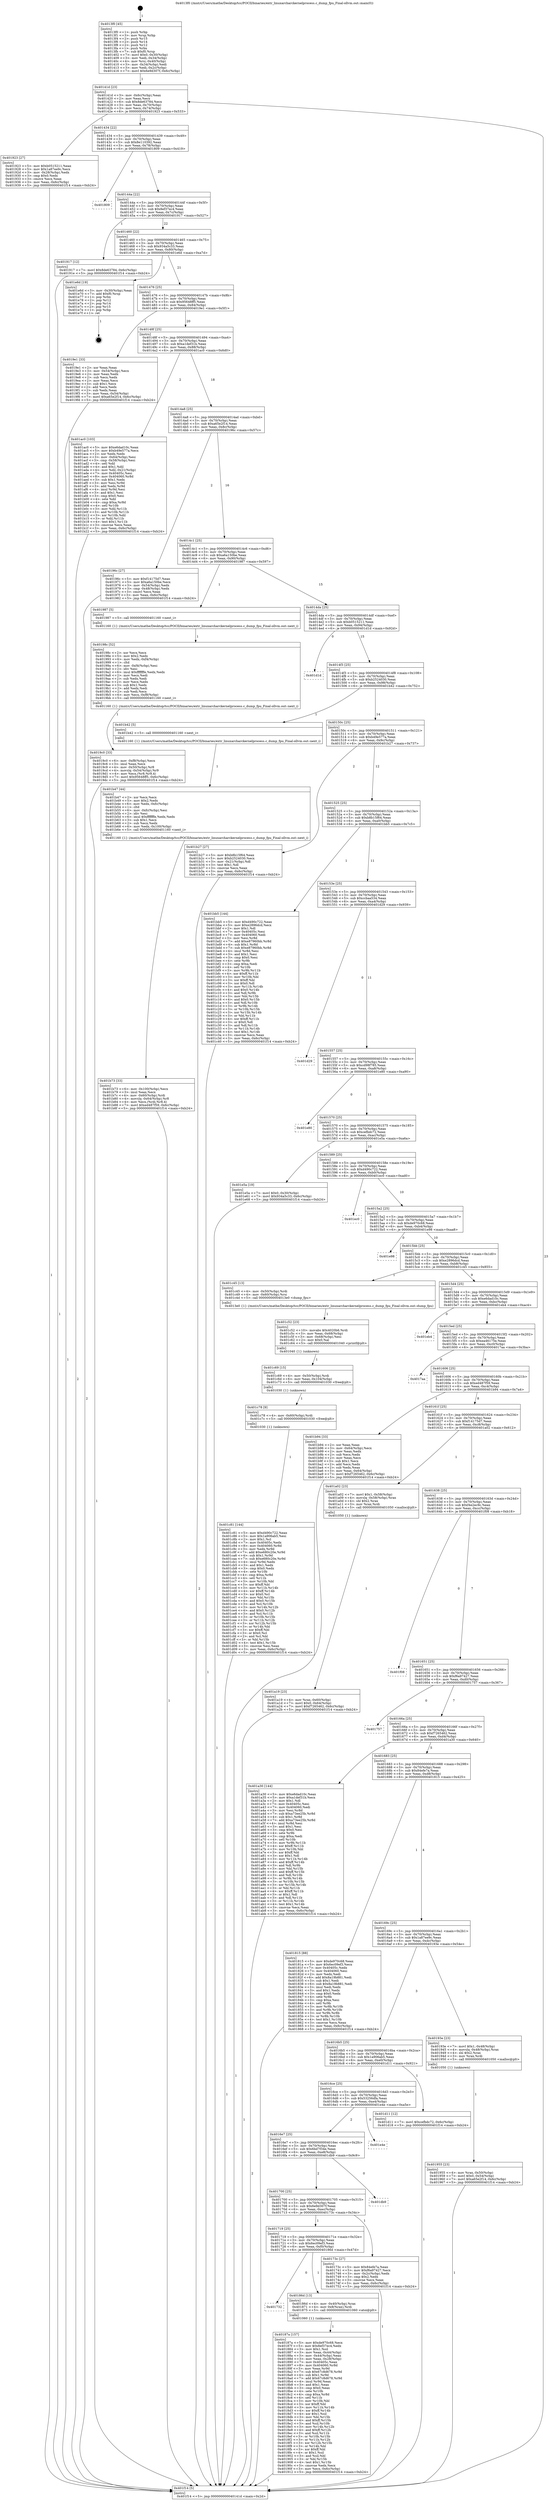 digraph "0x4013f0" {
  label = "0x4013f0 (/mnt/c/Users/mathe/Desktop/tcc/POCII/binaries/extr_linuxarcharckernelprocess.c_dump_fpu_Final-ollvm.out::main(0))"
  labelloc = "t"
  node[shape=record]

  Entry [label="",width=0.3,height=0.3,shape=circle,fillcolor=black,style=filled]
  "0x40141d" [label="{
     0x40141d [23]\l
     | [instrs]\l
     &nbsp;&nbsp;0x40141d \<+3\>: mov -0x6c(%rbp),%eax\l
     &nbsp;&nbsp;0x401420 \<+2\>: mov %eax,%ecx\l
     &nbsp;&nbsp;0x401422 \<+6\>: sub $0x8de63784,%ecx\l
     &nbsp;&nbsp;0x401428 \<+3\>: mov %eax,-0x70(%rbp)\l
     &nbsp;&nbsp;0x40142b \<+3\>: mov %ecx,-0x74(%rbp)\l
     &nbsp;&nbsp;0x40142e \<+6\>: je 0000000000401923 \<main+0x533\>\l
  }"]
  "0x401923" [label="{
     0x401923 [27]\l
     | [instrs]\l
     &nbsp;&nbsp;0x401923 \<+5\>: mov $0xb0515211,%eax\l
     &nbsp;&nbsp;0x401928 \<+5\>: mov $0x1a87ee9c,%ecx\l
     &nbsp;&nbsp;0x40192d \<+3\>: mov -0x28(%rbp),%edx\l
     &nbsp;&nbsp;0x401930 \<+3\>: cmp $0x0,%edx\l
     &nbsp;&nbsp;0x401933 \<+3\>: cmove %ecx,%eax\l
     &nbsp;&nbsp;0x401936 \<+3\>: mov %eax,-0x6c(%rbp)\l
     &nbsp;&nbsp;0x401939 \<+5\>: jmp 0000000000401f14 \<main+0xb24\>\l
  }"]
  "0x401434" [label="{
     0x401434 [22]\l
     | [instrs]\l
     &nbsp;&nbsp;0x401434 \<+5\>: jmp 0000000000401439 \<main+0x49\>\l
     &nbsp;&nbsp;0x401439 \<+3\>: mov -0x70(%rbp),%eax\l
     &nbsp;&nbsp;0x40143c \<+5\>: sub $0x8e110392,%eax\l
     &nbsp;&nbsp;0x401441 \<+3\>: mov %eax,-0x78(%rbp)\l
     &nbsp;&nbsp;0x401444 \<+6\>: je 0000000000401809 \<main+0x419\>\l
  }"]
  Exit [label="",width=0.3,height=0.3,shape=circle,fillcolor=black,style=filled,peripheries=2]
  "0x401809" [label="{
     0x401809\l
  }", style=dashed]
  "0x40144a" [label="{
     0x40144a [22]\l
     | [instrs]\l
     &nbsp;&nbsp;0x40144a \<+5\>: jmp 000000000040144f \<main+0x5f\>\l
     &nbsp;&nbsp;0x40144f \<+3\>: mov -0x70(%rbp),%eax\l
     &nbsp;&nbsp;0x401452 \<+5\>: sub $0x8ef37ec4,%eax\l
     &nbsp;&nbsp;0x401457 \<+3\>: mov %eax,-0x7c(%rbp)\l
     &nbsp;&nbsp;0x40145a \<+6\>: je 0000000000401917 \<main+0x527\>\l
  }"]
  "0x401c81" [label="{
     0x401c81 [144]\l
     | [instrs]\l
     &nbsp;&nbsp;0x401c81 \<+5\>: mov $0xd490c722,%eax\l
     &nbsp;&nbsp;0x401c86 \<+5\>: mov $0x1a906ab5,%esi\l
     &nbsp;&nbsp;0x401c8b \<+2\>: mov $0x1,%cl\l
     &nbsp;&nbsp;0x401c8d \<+7\>: mov 0x40405c,%edx\l
     &nbsp;&nbsp;0x401c94 \<+8\>: mov 0x404060,%r8d\l
     &nbsp;&nbsp;0x401c9c \<+3\>: mov %edx,%r9d\l
     &nbsp;&nbsp;0x401c9f \<+7\>: add $0xe680c20e,%r9d\l
     &nbsp;&nbsp;0x401ca6 \<+4\>: sub $0x1,%r9d\l
     &nbsp;&nbsp;0x401caa \<+7\>: sub $0xe680c20e,%r9d\l
     &nbsp;&nbsp;0x401cb1 \<+4\>: imul %r9d,%edx\l
     &nbsp;&nbsp;0x401cb5 \<+3\>: and $0x1,%edx\l
     &nbsp;&nbsp;0x401cb8 \<+3\>: cmp $0x0,%edx\l
     &nbsp;&nbsp;0x401cbb \<+4\>: sete %r10b\l
     &nbsp;&nbsp;0x401cbf \<+4\>: cmp $0xa,%r8d\l
     &nbsp;&nbsp;0x401cc3 \<+4\>: setl %r11b\l
     &nbsp;&nbsp;0x401cc7 \<+3\>: mov %r10b,%bl\l
     &nbsp;&nbsp;0x401cca \<+3\>: xor $0xff,%bl\l
     &nbsp;&nbsp;0x401ccd \<+3\>: mov %r11b,%r14b\l
     &nbsp;&nbsp;0x401cd0 \<+4\>: xor $0xff,%r14b\l
     &nbsp;&nbsp;0x401cd4 \<+3\>: xor $0x0,%cl\l
     &nbsp;&nbsp;0x401cd7 \<+3\>: mov %bl,%r15b\l
     &nbsp;&nbsp;0x401cda \<+4\>: and $0x0,%r15b\l
     &nbsp;&nbsp;0x401cde \<+3\>: and %cl,%r10b\l
     &nbsp;&nbsp;0x401ce1 \<+3\>: mov %r14b,%r12b\l
     &nbsp;&nbsp;0x401ce4 \<+4\>: and $0x0,%r12b\l
     &nbsp;&nbsp;0x401ce8 \<+3\>: and %cl,%r11b\l
     &nbsp;&nbsp;0x401ceb \<+3\>: or %r10b,%r15b\l
     &nbsp;&nbsp;0x401cee \<+3\>: or %r11b,%r12b\l
     &nbsp;&nbsp;0x401cf1 \<+3\>: xor %r12b,%r15b\l
     &nbsp;&nbsp;0x401cf4 \<+3\>: or %r14b,%bl\l
     &nbsp;&nbsp;0x401cf7 \<+3\>: xor $0xff,%bl\l
     &nbsp;&nbsp;0x401cfa \<+3\>: or $0x0,%cl\l
     &nbsp;&nbsp;0x401cfd \<+2\>: and %cl,%bl\l
     &nbsp;&nbsp;0x401cff \<+3\>: or %bl,%r15b\l
     &nbsp;&nbsp;0x401d02 \<+4\>: test $0x1,%r15b\l
     &nbsp;&nbsp;0x401d06 \<+3\>: cmovne %esi,%eax\l
     &nbsp;&nbsp;0x401d09 \<+3\>: mov %eax,-0x6c(%rbp)\l
     &nbsp;&nbsp;0x401d0c \<+5\>: jmp 0000000000401f14 \<main+0xb24\>\l
  }"]
  "0x401917" [label="{
     0x401917 [12]\l
     | [instrs]\l
     &nbsp;&nbsp;0x401917 \<+7\>: movl $0x8de63784,-0x6c(%rbp)\l
     &nbsp;&nbsp;0x40191e \<+5\>: jmp 0000000000401f14 \<main+0xb24\>\l
  }"]
  "0x401460" [label="{
     0x401460 [22]\l
     | [instrs]\l
     &nbsp;&nbsp;0x401460 \<+5\>: jmp 0000000000401465 \<main+0x75\>\l
     &nbsp;&nbsp;0x401465 \<+3\>: mov -0x70(%rbp),%eax\l
     &nbsp;&nbsp;0x401468 \<+5\>: sub $0x934a5c33,%eax\l
     &nbsp;&nbsp;0x40146d \<+3\>: mov %eax,-0x80(%rbp)\l
     &nbsp;&nbsp;0x401470 \<+6\>: je 0000000000401e6d \<main+0xa7d\>\l
  }"]
  "0x401c78" [label="{
     0x401c78 [9]\l
     | [instrs]\l
     &nbsp;&nbsp;0x401c78 \<+4\>: mov -0x60(%rbp),%rdi\l
     &nbsp;&nbsp;0x401c7c \<+5\>: call 0000000000401030 \<free@plt\>\l
     | [calls]\l
     &nbsp;&nbsp;0x401030 \{1\} (unknown)\l
  }"]
  "0x401e6d" [label="{
     0x401e6d [19]\l
     | [instrs]\l
     &nbsp;&nbsp;0x401e6d \<+3\>: mov -0x30(%rbp),%eax\l
     &nbsp;&nbsp;0x401e70 \<+7\>: add $0xf0,%rsp\l
     &nbsp;&nbsp;0x401e77 \<+1\>: pop %rbx\l
     &nbsp;&nbsp;0x401e78 \<+2\>: pop %r12\l
     &nbsp;&nbsp;0x401e7a \<+2\>: pop %r14\l
     &nbsp;&nbsp;0x401e7c \<+2\>: pop %r15\l
     &nbsp;&nbsp;0x401e7e \<+1\>: pop %rbp\l
     &nbsp;&nbsp;0x401e7f \<+1\>: ret\l
  }"]
  "0x401476" [label="{
     0x401476 [25]\l
     | [instrs]\l
     &nbsp;&nbsp;0x401476 \<+5\>: jmp 000000000040147b \<main+0x8b\>\l
     &nbsp;&nbsp;0x40147b \<+3\>: mov -0x70(%rbp),%eax\l
     &nbsp;&nbsp;0x40147e \<+5\>: sub $0x95648ff5,%eax\l
     &nbsp;&nbsp;0x401483 \<+6\>: mov %eax,-0x84(%rbp)\l
     &nbsp;&nbsp;0x401489 \<+6\>: je 00000000004019e1 \<main+0x5f1\>\l
  }"]
  "0x401c69" [label="{
     0x401c69 [15]\l
     | [instrs]\l
     &nbsp;&nbsp;0x401c69 \<+4\>: mov -0x50(%rbp),%rdi\l
     &nbsp;&nbsp;0x401c6d \<+6\>: mov %eax,-0x104(%rbp)\l
     &nbsp;&nbsp;0x401c73 \<+5\>: call 0000000000401030 \<free@plt\>\l
     | [calls]\l
     &nbsp;&nbsp;0x401030 \{1\} (unknown)\l
  }"]
  "0x4019e1" [label="{
     0x4019e1 [33]\l
     | [instrs]\l
     &nbsp;&nbsp;0x4019e1 \<+2\>: xor %eax,%eax\l
     &nbsp;&nbsp;0x4019e3 \<+3\>: mov -0x54(%rbp),%ecx\l
     &nbsp;&nbsp;0x4019e6 \<+2\>: mov %eax,%edx\l
     &nbsp;&nbsp;0x4019e8 \<+2\>: sub %ecx,%edx\l
     &nbsp;&nbsp;0x4019ea \<+2\>: mov %eax,%ecx\l
     &nbsp;&nbsp;0x4019ec \<+3\>: sub $0x1,%ecx\l
     &nbsp;&nbsp;0x4019ef \<+2\>: add %ecx,%edx\l
     &nbsp;&nbsp;0x4019f1 \<+2\>: sub %edx,%eax\l
     &nbsp;&nbsp;0x4019f3 \<+3\>: mov %eax,-0x54(%rbp)\l
     &nbsp;&nbsp;0x4019f6 \<+7\>: movl $0xa65e2f14,-0x6c(%rbp)\l
     &nbsp;&nbsp;0x4019fd \<+5\>: jmp 0000000000401f14 \<main+0xb24\>\l
  }"]
  "0x40148f" [label="{
     0x40148f [25]\l
     | [instrs]\l
     &nbsp;&nbsp;0x40148f \<+5\>: jmp 0000000000401494 \<main+0xa4\>\l
     &nbsp;&nbsp;0x401494 \<+3\>: mov -0x70(%rbp),%eax\l
     &nbsp;&nbsp;0x401497 \<+5\>: sub $0xa1def31b,%eax\l
     &nbsp;&nbsp;0x40149c \<+6\>: mov %eax,-0x88(%rbp)\l
     &nbsp;&nbsp;0x4014a2 \<+6\>: je 0000000000401ac0 \<main+0x6d0\>\l
  }"]
  "0x401c52" [label="{
     0x401c52 [23]\l
     | [instrs]\l
     &nbsp;&nbsp;0x401c52 \<+10\>: movabs $0x4020b6,%rdi\l
     &nbsp;&nbsp;0x401c5c \<+3\>: mov %eax,-0x68(%rbp)\l
     &nbsp;&nbsp;0x401c5f \<+3\>: mov -0x68(%rbp),%esi\l
     &nbsp;&nbsp;0x401c62 \<+2\>: mov $0x0,%al\l
     &nbsp;&nbsp;0x401c64 \<+5\>: call 0000000000401040 \<printf@plt\>\l
     | [calls]\l
     &nbsp;&nbsp;0x401040 \{1\} (unknown)\l
  }"]
  "0x401ac0" [label="{
     0x401ac0 [103]\l
     | [instrs]\l
     &nbsp;&nbsp;0x401ac0 \<+5\>: mov $0xe6dad10c,%eax\l
     &nbsp;&nbsp;0x401ac5 \<+5\>: mov $0xb49e577a,%ecx\l
     &nbsp;&nbsp;0x401aca \<+2\>: xor %edx,%edx\l
     &nbsp;&nbsp;0x401acc \<+3\>: mov -0x64(%rbp),%esi\l
     &nbsp;&nbsp;0x401acf \<+3\>: cmp -0x58(%rbp),%esi\l
     &nbsp;&nbsp;0x401ad2 \<+4\>: setl %dil\l
     &nbsp;&nbsp;0x401ad6 \<+4\>: and $0x1,%dil\l
     &nbsp;&nbsp;0x401ada \<+4\>: mov %dil,-0x21(%rbp)\l
     &nbsp;&nbsp;0x401ade \<+7\>: mov 0x40405c,%esi\l
     &nbsp;&nbsp;0x401ae5 \<+8\>: mov 0x404060,%r8d\l
     &nbsp;&nbsp;0x401aed \<+3\>: sub $0x1,%edx\l
     &nbsp;&nbsp;0x401af0 \<+3\>: mov %esi,%r9d\l
     &nbsp;&nbsp;0x401af3 \<+3\>: add %edx,%r9d\l
     &nbsp;&nbsp;0x401af6 \<+4\>: imul %r9d,%esi\l
     &nbsp;&nbsp;0x401afa \<+3\>: and $0x1,%esi\l
     &nbsp;&nbsp;0x401afd \<+3\>: cmp $0x0,%esi\l
     &nbsp;&nbsp;0x401b00 \<+4\>: sete %dil\l
     &nbsp;&nbsp;0x401b04 \<+4\>: cmp $0xa,%r8d\l
     &nbsp;&nbsp;0x401b08 \<+4\>: setl %r10b\l
     &nbsp;&nbsp;0x401b0c \<+3\>: mov %dil,%r11b\l
     &nbsp;&nbsp;0x401b0f \<+3\>: and %r10b,%r11b\l
     &nbsp;&nbsp;0x401b12 \<+3\>: xor %r10b,%dil\l
     &nbsp;&nbsp;0x401b15 \<+3\>: or %dil,%r11b\l
     &nbsp;&nbsp;0x401b18 \<+4\>: test $0x1,%r11b\l
     &nbsp;&nbsp;0x401b1c \<+3\>: cmovne %ecx,%eax\l
     &nbsp;&nbsp;0x401b1f \<+3\>: mov %eax,-0x6c(%rbp)\l
     &nbsp;&nbsp;0x401b22 \<+5\>: jmp 0000000000401f14 \<main+0xb24\>\l
  }"]
  "0x4014a8" [label="{
     0x4014a8 [25]\l
     | [instrs]\l
     &nbsp;&nbsp;0x4014a8 \<+5\>: jmp 00000000004014ad \<main+0xbd\>\l
     &nbsp;&nbsp;0x4014ad \<+3\>: mov -0x70(%rbp),%eax\l
     &nbsp;&nbsp;0x4014b0 \<+5\>: sub $0xa65e2f14,%eax\l
     &nbsp;&nbsp;0x4014b5 \<+6\>: mov %eax,-0x8c(%rbp)\l
     &nbsp;&nbsp;0x4014bb \<+6\>: je 000000000040196c \<main+0x57c\>\l
  }"]
  "0x401b73" [label="{
     0x401b73 [33]\l
     | [instrs]\l
     &nbsp;&nbsp;0x401b73 \<+6\>: mov -0x100(%rbp),%ecx\l
     &nbsp;&nbsp;0x401b79 \<+3\>: imul %eax,%ecx\l
     &nbsp;&nbsp;0x401b7c \<+4\>: mov -0x60(%rbp),%rdi\l
     &nbsp;&nbsp;0x401b80 \<+4\>: movslq -0x64(%rbp),%r8\l
     &nbsp;&nbsp;0x401b84 \<+4\>: mov %ecx,(%rdi,%r8,4)\l
     &nbsp;&nbsp;0x401b88 \<+7\>: movl $0xed487f59,-0x6c(%rbp)\l
     &nbsp;&nbsp;0x401b8f \<+5\>: jmp 0000000000401f14 \<main+0xb24\>\l
  }"]
  "0x40196c" [label="{
     0x40196c [27]\l
     | [instrs]\l
     &nbsp;&nbsp;0x40196c \<+5\>: mov $0xf14175d7,%eax\l
     &nbsp;&nbsp;0x401971 \<+5\>: mov $0xa6a150be,%ecx\l
     &nbsp;&nbsp;0x401976 \<+3\>: mov -0x54(%rbp),%edx\l
     &nbsp;&nbsp;0x401979 \<+3\>: cmp -0x48(%rbp),%edx\l
     &nbsp;&nbsp;0x40197c \<+3\>: cmovl %ecx,%eax\l
     &nbsp;&nbsp;0x40197f \<+3\>: mov %eax,-0x6c(%rbp)\l
     &nbsp;&nbsp;0x401982 \<+5\>: jmp 0000000000401f14 \<main+0xb24\>\l
  }"]
  "0x4014c1" [label="{
     0x4014c1 [25]\l
     | [instrs]\l
     &nbsp;&nbsp;0x4014c1 \<+5\>: jmp 00000000004014c6 \<main+0xd6\>\l
     &nbsp;&nbsp;0x4014c6 \<+3\>: mov -0x70(%rbp),%eax\l
     &nbsp;&nbsp;0x4014c9 \<+5\>: sub $0xa6a150be,%eax\l
     &nbsp;&nbsp;0x4014ce \<+6\>: mov %eax,-0x90(%rbp)\l
     &nbsp;&nbsp;0x4014d4 \<+6\>: je 0000000000401987 \<main+0x597\>\l
  }"]
  "0x401b47" [label="{
     0x401b47 [44]\l
     | [instrs]\l
     &nbsp;&nbsp;0x401b47 \<+2\>: xor %ecx,%ecx\l
     &nbsp;&nbsp;0x401b49 \<+5\>: mov $0x2,%edx\l
     &nbsp;&nbsp;0x401b4e \<+6\>: mov %edx,-0xfc(%rbp)\l
     &nbsp;&nbsp;0x401b54 \<+1\>: cltd\l
     &nbsp;&nbsp;0x401b55 \<+6\>: mov -0xfc(%rbp),%esi\l
     &nbsp;&nbsp;0x401b5b \<+2\>: idiv %esi\l
     &nbsp;&nbsp;0x401b5d \<+6\>: imul $0xfffffffe,%edx,%edx\l
     &nbsp;&nbsp;0x401b63 \<+3\>: sub $0x1,%ecx\l
     &nbsp;&nbsp;0x401b66 \<+2\>: sub %ecx,%edx\l
     &nbsp;&nbsp;0x401b68 \<+6\>: mov %edx,-0x100(%rbp)\l
     &nbsp;&nbsp;0x401b6e \<+5\>: call 0000000000401160 \<next_i\>\l
     | [calls]\l
     &nbsp;&nbsp;0x401160 \{1\} (/mnt/c/Users/mathe/Desktop/tcc/POCII/binaries/extr_linuxarcharckernelprocess.c_dump_fpu_Final-ollvm.out::next_i)\l
  }"]
  "0x401987" [label="{
     0x401987 [5]\l
     | [instrs]\l
     &nbsp;&nbsp;0x401987 \<+5\>: call 0000000000401160 \<next_i\>\l
     | [calls]\l
     &nbsp;&nbsp;0x401160 \{1\} (/mnt/c/Users/mathe/Desktop/tcc/POCII/binaries/extr_linuxarcharckernelprocess.c_dump_fpu_Final-ollvm.out::next_i)\l
  }"]
  "0x4014da" [label="{
     0x4014da [25]\l
     | [instrs]\l
     &nbsp;&nbsp;0x4014da \<+5\>: jmp 00000000004014df \<main+0xef\>\l
     &nbsp;&nbsp;0x4014df \<+3\>: mov -0x70(%rbp),%eax\l
     &nbsp;&nbsp;0x4014e2 \<+5\>: sub $0xb0515211,%eax\l
     &nbsp;&nbsp;0x4014e7 \<+6\>: mov %eax,-0x94(%rbp)\l
     &nbsp;&nbsp;0x4014ed \<+6\>: je 0000000000401d1d \<main+0x92d\>\l
  }"]
  "0x401a19" [label="{
     0x401a19 [23]\l
     | [instrs]\l
     &nbsp;&nbsp;0x401a19 \<+4\>: mov %rax,-0x60(%rbp)\l
     &nbsp;&nbsp;0x401a1d \<+7\>: movl $0x0,-0x64(%rbp)\l
     &nbsp;&nbsp;0x401a24 \<+7\>: movl $0xf7265462,-0x6c(%rbp)\l
     &nbsp;&nbsp;0x401a2b \<+5\>: jmp 0000000000401f14 \<main+0xb24\>\l
  }"]
  "0x401d1d" [label="{
     0x401d1d\l
  }", style=dashed]
  "0x4014f3" [label="{
     0x4014f3 [25]\l
     | [instrs]\l
     &nbsp;&nbsp;0x4014f3 \<+5\>: jmp 00000000004014f8 \<main+0x108\>\l
     &nbsp;&nbsp;0x4014f8 \<+3\>: mov -0x70(%rbp),%eax\l
     &nbsp;&nbsp;0x4014fb \<+5\>: sub $0xb2524030,%eax\l
     &nbsp;&nbsp;0x401500 \<+6\>: mov %eax,-0x98(%rbp)\l
     &nbsp;&nbsp;0x401506 \<+6\>: je 0000000000401b42 \<main+0x752\>\l
  }"]
  "0x4019c0" [label="{
     0x4019c0 [33]\l
     | [instrs]\l
     &nbsp;&nbsp;0x4019c0 \<+6\>: mov -0xf8(%rbp),%ecx\l
     &nbsp;&nbsp;0x4019c6 \<+3\>: imul %eax,%ecx\l
     &nbsp;&nbsp;0x4019c9 \<+4\>: mov -0x50(%rbp),%r8\l
     &nbsp;&nbsp;0x4019cd \<+4\>: movslq -0x54(%rbp),%r9\l
     &nbsp;&nbsp;0x4019d1 \<+4\>: mov %ecx,(%r8,%r9,4)\l
     &nbsp;&nbsp;0x4019d5 \<+7\>: movl $0x95648ff5,-0x6c(%rbp)\l
     &nbsp;&nbsp;0x4019dc \<+5\>: jmp 0000000000401f14 \<main+0xb24\>\l
  }"]
  "0x401b42" [label="{
     0x401b42 [5]\l
     | [instrs]\l
     &nbsp;&nbsp;0x401b42 \<+5\>: call 0000000000401160 \<next_i\>\l
     | [calls]\l
     &nbsp;&nbsp;0x401160 \{1\} (/mnt/c/Users/mathe/Desktop/tcc/POCII/binaries/extr_linuxarcharckernelprocess.c_dump_fpu_Final-ollvm.out::next_i)\l
  }"]
  "0x40150c" [label="{
     0x40150c [25]\l
     | [instrs]\l
     &nbsp;&nbsp;0x40150c \<+5\>: jmp 0000000000401511 \<main+0x121\>\l
     &nbsp;&nbsp;0x401511 \<+3\>: mov -0x70(%rbp),%eax\l
     &nbsp;&nbsp;0x401514 \<+5\>: sub $0xb49e577a,%eax\l
     &nbsp;&nbsp;0x401519 \<+6\>: mov %eax,-0x9c(%rbp)\l
     &nbsp;&nbsp;0x40151f \<+6\>: je 0000000000401b27 \<main+0x737\>\l
  }"]
  "0x40198c" [label="{
     0x40198c [52]\l
     | [instrs]\l
     &nbsp;&nbsp;0x40198c \<+2\>: xor %ecx,%ecx\l
     &nbsp;&nbsp;0x40198e \<+5\>: mov $0x2,%edx\l
     &nbsp;&nbsp;0x401993 \<+6\>: mov %edx,-0xf4(%rbp)\l
     &nbsp;&nbsp;0x401999 \<+1\>: cltd\l
     &nbsp;&nbsp;0x40199a \<+6\>: mov -0xf4(%rbp),%esi\l
     &nbsp;&nbsp;0x4019a0 \<+2\>: idiv %esi\l
     &nbsp;&nbsp;0x4019a2 \<+6\>: imul $0xfffffffe,%edx,%edx\l
     &nbsp;&nbsp;0x4019a8 \<+2\>: mov %ecx,%edi\l
     &nbsp;&nbsp;0x4019aa \<+2\>: sub %edx,%edi\l
     &nbsp;&nbsp;0x4019ac \<+2\>: mov %ecx,%edx\l
     &nbsp;&nbsp;0x4019ae \<+3\>: sub $0x1,%edx\l
     &nbsp;&nbsp;0x4019b1 \<+2\>: add %edx,%edi\l
     &nbsp;&nbsp;0x4019b3 \<+2\>: sub %edi,%ecx\l
     &nbsp;&nbsp;0x4019b5 \<+6\>: mov %ecx,-0xf8(%rbp)\l
     &nbsp;&nbsp;0x4019bb \<+5\>: call 0000000000401160 \<next_i\>\l
     | [calls]\l
     &nbsp;&nbsp;0x401160 \{1\} (/mnt/c/Users/mathe/Desktop/tcc/POCII/binaries/extr_linuxarcharckernelprocess.c_dump_fpu_Final-ollvm.out::next_i)\l
  }"]
  "0x401b27" [label="{
     0x401b27 [27]\l
     | [instrs]\l
     &nbsp;&nbsp;0x401b27 \<+5\>: mov $0xb8b15f64,%eax\l
     &nbsp;&nbsp;0x401b2c \<+5\>: mov $0xb2524030,%ecx\l
     &nbsp;&nbsp;0x401b31 \<+3\>: mov -0x21(%rbp),%dl\l
     &nbsp;&nbsp;0x401b34 \<+3\>: test $0x1,%dl\l
     &nbsp;&nbsp;0x401b37 \<+3\>: cmovne %ecx,%eax\l
     &nbsp;&nbsp;0x401b3a \<+3\>: mov %eax,-0x6c(%rbp)\l
     &nbsp;&nbsp;0x401b3d \<+5\>: jmp 0000000000401f14 \<main+0xb24\>\l
  }"]
  "0x401525" [label="{
     0x401525 [25]\l
     | [instrs]\l
     &nbsp;&nbsp;0x401525 \<+5\>: jmp 000000000040152a \<main+0x13a\>\l
     &nbsp;&nbsp;0x40152a \<+3\>: mov -0x70(%rbp),%eax\l
     &nbsp;&nbsp;0x40152d \<+5\>: sub $0xb8b15f64,%eax\l
     &nbsp;&nbsp;0x401532 \<+6\>: mov %eax,-0xa0(%rbp)\l
     &nbsp;&nbsp;0x401538 \<+6\>: je 0000000000401bb5 \<main+0x7c5\>\l
  }"]
  "0x401955" [label="{
     0x401955 [23]\l
     | [instrs]\l
     &nbsp;&nbsp;0x401955 \<+4\>: mov %rax,-0x50(%rbp)\l
     &nbsp;&nbsp;0x401959 \<+7\>: movl $0x0,-0x54(%rbp)\l
     &nbsp;&nbsp;0x401960 \<+7\>: movl $0xa65e2f14,-0x6c(%rbp)\l
     &nbsp;&nbsp;0x401967 \<+5\>: jmp 0000000000401f14 \<main+0xb24\>\l
  }"]
  "0x401bb5" [label="{
     0x401bb5 [144]\l
     | [instrs]\l
     &nbsp;&nbsp;0x401bb5 \<+5\>: mov $0xd490c722,%eax\l
     &nbsp;&nbsp;0x401bba \<+5\>: mov $0xe2896dcd,%ecx\l
     &nbsp;&nbsp;0x401bbf \<+2\>: mov $0x1,%dl\l
     &nbsp;&nbsp;0x401bc1 \<+7\>: mov 0x40405c,%esi\l
     &nbsp;&nbsp;0x401bc8 \<+7\>: mov 0x404060,%edi\l
     &nbsp;&nbsp;0x401bcf \<+3\>: mov %esi,%r8d\l
     &nbsp;&nbsp;0x401bd2 \<+7\>: add $0xe87960bb,%r8d\l
     &nbsp;&nbsp;0x401bd9 \<+4\>: sub $0x1,%r8d\l
     &nbsp;&nbsp;0x401bdd \<+7\>: sub $0xe87960bb,%r8d\l
     &nbsp;&nbsp;0x401be4 \<+4\>: imul %r8d,%esi\l
     &nbsp;&nbsp;0x401be8 \<+3\>: and $0x1,%esi\l
     &nbsp;&nbsp;0x401beb \<+3\>: cmp $0x0,%esi\l
     &nbsp;&nbsp;0x401bee \<+4\>: sete %r9b\l
     &nbsp;&nbsp;0x401bf2 \<+3\>: cmp $0xa,%edi\l
     &nbsp;&nbsp;0x401bf5 \<+4\>: setl %r10b\l
     &nbsp;&nbsp;0x401bf9 \<+3\>: mov %r9b,%r11b\l
     &nbsp;&nbsp;0x401bfc \<+4\>: xor $0xff,%r11b\l
     &nbsp;&nbsp;0x401c00 \<+3\>: mov %r10b,%bl\l
     &nbsp;&nbsp;0x401c03 \<+3\>: xor $0xff,%bl\l
     &nbsp;&nbsp;0x401c06 \<+3\>: xor $0x0,%dl\l
     &nbsp;&nbsp;0x401c09 \<+3\>: mov %r11b,%r14b\l
     &nbsp;&nbsp;0x401c0c \<+4\>: and $0x0,%r14b\l
     &nbsp;&nbsp;0x401c10 \<+3\>: and %dl,%r9b\l
     &nbsp;&nbsp;0x401c13 \<+3\>: mov %bl,%r15b\l
     &nbsp;&nbsp;0x401c16 \<+4\>: and $0x0,%r15b\l
     &nbsp;&nbsp;0x401c1a \<+3\>: and %dl,%r10b\l
     &nbsp;&nbsp;0x401c1d \<+3\>: or %r9b,%r14b\l
     &nbsp;&nbsp;0x401c20 \<+3\>: or %r10b,%r15b\l
     &nbsp;&nbsp;0x401c23 \<+3\>: xor %r15b,%r14b\l
     &nbsp;&nbsp;0x401c26 \<+3\>: or %bl,%r11b\l
     &nbsp;&nbsp;0x401c29 \<+4\>: xor $0xff,%r11b\l
     &nbsp;&nbsp;0x401c2d \<+3\>: or $0x0,%dl\l
     &nbsp;&nbsp;0x401c30 \<+3\>: and %dl,%r11b\l
     &nbsp;&nbsp;0x401c33 \<+3\>: or %r11b,%r14b\l
     &nbsp;&nbsp;0x401c36 \<+4\>: test $0x1,%r14b\l
     &nbsp;&nbsp;0x401c3a \<+3\>: cmovne %ecx,%eax\l
     &nbsp;&nbsp;0x401c3d \<+3\>: mov %eax,-0x6c(%rbp)\l
     &nbsp;&nbsp;0x401c40 \<+5\>: jmp 0000000000401f14 \<main+0xb24\>\l
  }"]
  "0x40153e" [label="{
     0x40153e [25]\l
     | [instrs]\l
     &nbsp;&nbsp;0x40153e \<+5\>: jmp 0000000000401543 \<main+0x153\>\l
     &nbsp;&nbsp;0x401543 \<+3\>: mov -0x70(%rbp),%eax\l
     &nbsp;&nbsp;0x401546 \<+5\>: sub $0xccbaa534,%eax\l
     &nbsp;&nbsp;0x40154b \<+6\>: mov %eax,-0xa4(%rbp)\l
     &nbsp;&nbsp;0x401551 \<+6\>: je 0000000000401d29 \<main+0x939\>\l
  }"]
  "0x40187a" [label="{
     0x40187a [157]\l
     | [instrs]\l
     &nbsp;&nbsp;0x40187a \<+5\>: mov $0xde970c68,%ecx\l
     &nbsp;&nbsp;0x40187f \<+5\>: mov $0x8ef37ec4,%edx\l
     &nbsp;&nbsp;0x401884 \<+3\>: mov $0x1,%sil\l
     &nbsp;&nbsp;0x401887 \<+3\>: mov %eax,-0x44(%rbp)\l
     &nbsp;&nbsp;0x40188a \<+3\>: mov -0x44(%rbp),%eax\l
     &nbsp;&nbsp;0x40188d \<+3\>: mov %eax,-0x28(%rbp)\l
     &nbsp;&nbsp;0x401890 \<+7\>: mov 0x40405c,%eax\l
     &nbsp;&nbsp;0x401897 \<+8\>: mov 0x404060,%r8d\l
     &nbsp;&nbsp;0x40189f \<+3\>: mov %eax,%r9d\l
     &nbsp;&nbsp;0x4018a2 \<+7\>: sub $0x67c8d678,%r9d\l
     &nbsp;&nbsp;0x4018a9 \<+4\>: sub $0x1,%r9d\l
     &nbsp;&nbsp;0x4018ad \<+7\>: add $0x67c8d678,%r9d\l
     &nbsp;&nbsp;0x4018b4 \<+4\>: imul %r9d,%eax\l
     &nbsp;&nbsp;0x4018b8 \<+3\>: and $0x1,%eax\l
     &nbsp;&nbsp;0x4018bb \<+3\>: cmp $0x0,%eax\l
     &nbsp;&nbsp;0x4018be \<+4\>: sete %r10b\l
     &nbsp;&nbsp;0x4018c2 \<+4\>: cmp $0xa,%r8d\l
     &nbsp;&nbsp;0x4018c6 \<+4\>: setl %r11b\l
     &nbsp;&nbsp;0x4018ca \<+3\>: mov %r10b,%bl\l
     &nbsp;&nbsp;0x4018cd \<+3\>: xor $0xff,%bl\l
     &nbsp;&nbsp;0x4018d0 \<+3\>: mov %r11b,%r14b\l
     &nbsp;&nbsp;0x4018d3 \<+4\>: xor $0xff,%r14b\l
     &nbsp;&nbsp;0x4018d7 \<+4\>: xor $0x1,%sil\l
     &nbsp;&nbsp;0x4018db \<+3\>: mov %bl,%r15b\l
     &nbsp;&nbsp;0x4018de \<+4\>: and $0xff,%r15b\l
     &nbsp;&nbsp;0x4018e2 \<+3\>: and %sil,%r10b\l
     &nbsp;&nbsp;0x4018e5 \<+3\>: mov %r14b,%r12b\l
     &nbsp;&nbsp;0x4018e8 \<+4\>: and $0xff,%r12b\l
     &nbsp;&nbsp;0x4018ec \<+3\>: and %sil,%r11b\l
     &nbsp;&nbsp;0x4018ef \<+3\>: or %r10b,%r15b\l
     &nbsp;&nbsp;0x4018f2 \<+3\>: or %r11b,%r12b\l
     &nbsp;&nbsp;0x4018f5 \<+3\>: xor %r12b,%r15b\l
     &nbsp;&nbsp;0x4018f8 \<+3\>: or %r14b,%bl\l
     &nbsp;&nbsp;0x4018fb \<+3\>: xor $0xff,%bl\l
     &nbsp;&nbsp;0x4018fe \<+4\>: or $0x1,%sil\l
     &nbsp;&nbsp;0x401902 \<+3\>: and %sil,%bl\l
     &nbsp;&nbsp;0x401905 \<+3\>: or %bl,%r15b\l
     &nbsp;&nbsp;0x401908 \<+4\>: test $0x1,%r15b\l
     &nbsp;&nbsp;0x40190c \<+3\>: cmovne %edx,%ecx\l
     &nbsp;&nbsp;0x40190f \<+3\>: mov %ecx,-0x6c(%rbp)\l
     &nbsp;&nbsp;0x401912 \<+5\>: jmp 0000000000401f14 \<main+0xb24\>\l
  }"]
  "0x401d29" [label="{
     0x401d29\l
  }", style=dashed]
  "0x401557" [label="{
     0x401557 [25]\l
     | [instrs]\l
     &nbsp;&nbsp;0x401557 \<+5\>: jmp 000000000040155c \<main+0x16c\>\l
     &nbsp;&nbsp;0x40155c \<+3\>: mov -0x70(%rbp),%eax\l
     &nbsp;&nbsp;0x40155f \<+5\>: sub $0xcd98f785,%eax\l
     &nbsp;&nbsp;0x401564 \<+6\>: mov %eax,-0xa8(%rbp)\l
     &nbsp;&nbsp;0x40156a \<+6\>: je 0000000000401e80 \<main+0xa90\>\l
  }"]
  "0x401732" [label="{
     0x401732\l
  }", style=dashed]
  "0x401e80" [label="{
     0x401e80\l
  }", style=dashed]
  "0x401570" [label="{
     0x401570 [25]\l
     | [instrs]\l
     &nbsp;&nbsp;0x401570 \<+5\>: jmp 0000000000401575 \<main+0x185\>\l
     &nbsp;&nbsp;0x401575 \<+3\>: mov -0x70(%rbp),%eax\l
     &nbsp;&nbsp;0x401578 \<+5\>: sub $0xcefbdc72,%eax\l
     &nbsp;&nbsp;0x40157d \<+6\>: mov %eax,-0xac(%rbp)\l
     &nbsp;&nbsp;0x401583 \<+6\>: je 0000000000401e5a \<main+0xa6a\>\l
  }"]
  "0x40186d" [label="{
     0x40186d [13]\l
     | [instrs]\l
     &nbsp;&nbsp;0x40186d \<+4\>: mov -0x40(%rbp),%rax\l
     &nbsp;&nbsp;0x401871 \<+4\>: mov 0x8(%rax),%rdi\l
     &nbsp;&nbsp;0x401875 \<+5\>: call 0000000000401060 \<atoi@plt\>\l
     | [calls]\l
     &nbsp;&nbsp;0x401060 \{1\} (unknown)\l
  }"]
  "0x401e5a" [label="{
     0x401e5a [19]\l
     | [instrs]\l
     &nbsp;&nbsp;0x401e5a \<+7\>: movl $0x0,-0x30(%rbp)\l
     &nbsp;&nbsp;0x401e61 \<+7\>: movl $0x934a5c33,-0x6c(%rbp)\l
     &nbsp;&nbsp;0x401e68 \<+5\>: jmp 0000000000401f14 \<main+0xb24\>\l
  }"]
  "0x401589" [label="{
     0x401589 [25]\l
     | [instrs]\l
     &nbsp;&nbsp;0x401589 \<+5\>: jmp 000000000040158e \<main+0x19e\>\l
     &nbsp;&nbsp;0x40158e \<+3\>: mov -0x70(%rbp),%eax\l
     &nbsp;&nbsp;0x401591 \<+5\>: sub $0xd490c722,%eax\l
     &nbsp;&nbsp;0x401596 \<+6\>: mov %eax,-0xb0(%rbp)\l
     &nbsp;&nbsp;0x40159c \<+6\>: je 0000000000401ec0 \<main+0xad0\>\l
  }"]
  "0x4013f0" [label="{
     0x4013f0 [45]\l
     | [instrs]\l
     &nbsp;&nbsp;0x4013f0 \<+1\>: push %rbp\l
     &nbsp;&nbsp;0x4013f1 \<+3\>: mov %rsp,%rbp\l
     &nbsp;&nbsp;0x4013f4 \<+2\>: push %r15\l
     &nbsp;&nbsp;0x4013f6 \<+2\>: push %r14\l
     &nbsp;&nbsp;0x4013f8 \<+2\>: push %r12\l
     &nbsp;&nbsp;0x4013fa \<+1\>: push %rbx\l
     &nbsp;&nbsp;0x4013fb \<+7\>: sub $0xf0,%rsp\l
     &nbsp;&nbsp;0x401402 \<+7\>: movl $0x0,-0x30(%rbp)\l
     &nbsp;&nbsp;0x401409 \<+3\>: mov %edi,-0x34(%rbp)\l
     &nbsp;&nbsp;0x40140c \<+4\>: mov %rsi,-0x40(%rbp)\l
     &nbsp;&nbsp;0x401410 \<+3\>: mov -0x34(%rbp),%edi\l
     &nbsp;&nbsp;0x401413 \<+3\>: mov %edi,-0x2c(%rbp)\l
     &nbsp;&nbsp;0x401416 \<+7\>: movl $0x6e9d307f,-0x6c(%rbp)\l
  }"]
  "0x401ec0" [label="{
     0x401ec0\l
  }", style=dashed]
  "0x4015a2" [label="{
     0x4015a2 [25]\l
     | [instrs]\l
     &nbsp;&nbsp;0x4015a2 \<+5\>: jmp 00000000004015a7 \<main+0x1b7\>\l
     &nbsp;&nbsp;0x4015a7 \<+3\>: mov -0x70(%rbp),%eax\l
     &nbsp;&nbsp;0x4015aa \<+5\>: sub $0xde970c68,%eax\l
     &nbsp;&nbsp;0x4015af \<+6\>: mov %eax,-0xb4(%rbp)\l
     &nbsp;&nbsp;0x4015b5 \<+6\>: je 0000000000401e98 \<main+0xaa8\>\l
  }"]
  "0x401f14" [label="{
     0x401f14 [5]\l
     | [instrs]\l
     &nbsp;&nbsp;0x401f14 \<+5\>: jmp 000000000040141d \<main+0x2d\>\l
  }"]
  "0x401e98" [label="{
     0x401e98\l
  }", style=dashed]
  "0x4015bb" [label="{
     0x4015bb [25]\l
     | [instrs]\l
     &nbsp;&nbsp;0x4015bb \<+5\>: jmp 00000000004015c0 \<main+0x1d0\>\l
     &nbsp;&nbsp;0x4015c0 \<+3\>: mov -0x70(%rbp),%eax\l
     &nbsp;&nbsp;0x4015c3 \<+5\>: sub $0xe2896dcd,%eax\l
     &nbsp;&nbsp;0x4015c8 \<+6\>: mov %eax,-0xb8(%rbp)\l
     &nbsp;&nbsp;0x4015ce \<+6\>: je 0000000000401c45 \<main+0x855\>\l
  }"]
  "0x401719" [label="{
     0x401719 [25]\l
     | [instrs]\l
     &nbsp;&nbsp;0x401719 \<+5\>: jmp 000000000040171e \<main+0x32e\>\l
     &nbsp;&nbsp;0x40171e \<+3\>: mov -0x70(%rbp),%eax\l
     &nbsp;&nbsp;0x401721 \<+5\>: sub $0x6ec09ef3,%eax\l
     &nbsp;&nbsp;0x401726 \<+6\>: mov %eax,-0xf0(%rbp)\l
     &nbsp;&nbsp;0x40172c \<+6\>: je 000000000040186d \<main+0x47d\>\l
  }"]
  "0x401c45" [label="{
     0x401c45 [13]\l
     | [instrs]\l
     &nbsp;&nbsp;0x401c45 \<+4\>: mov -0x50(%rbp),%rdi\l
     &nbsp;&nbsp;0x401c49 \<+4\>: mov -0x60(%rbp),%rsi\l
     &nbsp;&nbsp;0x401c4d \<+5\>: call 00000000004013e0 \<dump_fpu\>\l
     | [calls]\l
     &nbsp;&nbsp;0x4013e0 \{1\} (/mnt/c/Users/mathe/Desktop/tcc/POCII/binaries/extr_linuxarcharckernelprocess.c_dump_fpu_Final-ollvm.out::dump_fpu)\l
  }"]
  "0x4015d4" [label="{
     0x4015d4 [25]\l
     | [instrs]\l
     &nbsp;&nbsp;0x4015d4 \<+5\>: jmp 00000000004015d9 \<main+0x1e9\>\l
     &nbsp;&nbsp;0x4015d9 \<+3\>: mov -0x70(%rbp),%eax\l
     &nbsp;&nbsp;0x4015dc \<+5\>: sub $0xe6dad10c,%eax\l
     &nbsp;&nbsp;0x4015e1 \<+6\>: mov %eax,-0xbc(%rbp)\l
     &nbsp;&nbsp;0x4015e7 \<+6\>: je 0000000000401eb4 \<main+0xac4\>\l
  }"]
  "0x40173c" [label="{
     0x40173c [27]\l
     | [instrs]\l
     &nbsp;&nbsp;0x40173c \<+5\>: mov $0x84efe7a,%eax\l
     &nbsp;&nbsp;0x401741 \<+5\>: mov $0xf6a97427,%ecx\l
     &nbsp;&nbsp;0x401746 \<+3\>: mov -0x2c(%rbp),%edx\l
     &nbsp;&nbsp;0x401749 \<+3\>: cmp $0x2,%edx\l
     &nbsp;&nbsp;0x40174c \<+3\>: cmovne %ecx,%eax\l
     &nbsp;&nbsp;0x40174f \<+3\>: mov %eax,-0x6c(%rbp)\l
     &nbsp;&nbsp;0x401752 \<+5\>: jmp 0000000000401f14 \<main+0xb24\>\l
  }"]
  "0x401eb4" [label="{
     0x401eb4\l
  }", style=dashed]
  "0x4015ed" [label="{
     0x4015ed [25]\l
     | [instrs]\l
     &nbsp;&nbsp;0x4015ed \<+5\>: jmp 00000000004015f2 \<main+0x202\>\l
     &nbsp;&nbsp;0x4015f2 \<+3\>: mov -0x70(%rbp),%eax\l
     &nbsp;&nbsp;0x4015f5 \<+5\>: sub $0xea46175e,%eax\l
     &nbsp;&nbsp;0x4015fa \<+6\>: mov %eax,-0xc0(%rbp)\l
     &nbsp;&nbsp;0x401600 \<+6\>: je 00000000004017aa \<main+0x3ba\>\l
  }"]
  "0x401700" [label="{
     0x401700 [25]\l
     | [instrs]\l
     &nbsp;&nbsp;0x401700 \<+5\>: jmp 0000000000401705 \<main+0x315\>\l
     &nbsp;&nbsp;0x401705 \<+3\>: mov -0x70(%rbp),%eax\l
     &nbsp;&nbsp;0x401708 \<+5\>: sub $0x6e9d307f,%eax\l
     &nbsp;&nbsp;0x40170d \<+6\>: mov %eax,-0xec(%rbp)\l
     &nbsp;&nbsp;0x401713 \<+6\>: je 000000000040173c \<main+0x34c\>\l
  }"]
  "0x4017aa" [label="{
     0x4017aa\l
  }", style=dashed]
  "0x401606" [label="{
     0x401606 [25]\l
     | [instrs]\l
     &nbsp;&nbsp;0x401606 \<+5\>: jmp 000000000040160b \<main+0x21b\>\l
     &nbsp;&nbsp;0x40160b \<+3\>: mov -0x70(%rbp),%eax\l
     &nbsp;&nbsp;0x40160e \<+5\>: sub $0xed487f59,%eax\l
     &nbsp;&nbsp;0x401613 \<+6\>: mov %eax,-0xc4(%rbp)\l
     &nbsp;&nbsp;0x401619 \<+6\>: je 0000000000401b94 \<main+0x7a4\>\l
  }"]
  "0x401db9" [label="{
     0x401db9\l
  }", style=dashed]
  "0x401b94" [label="{
     0x401b94 [33]\l
     | [instrs]\l
     &nbsp;&nbsp;0x401b94 \<+2\>: xor %eax,%eax\l
     &nbsp;&nbsp;0x401b96 \<+3\>: mov -0x64(%rbp),%ecx\l
     &nbsp;&nbsp;0x401b99 \<+2\>: mov %eax,%edx\l
     &nbsp;&nbsp;0x401b9b \<+2\>: sub %ecx,%edx\l
     &nbsp;&nbsp;0x401b9d \<+2\>: mov %eax,%ecx\l
     &nbsp;&nbsp;0x401b9f \<+3\>: sub $0x1,%ecx\l
     &nbsp;&nbsp;0x401ba2 \<+2\>: add %ecx,%edx\l
     &nbsp;&nbsp;0x401ba4 \<+2\>: sub %edx,%eax\l
     &nbsp;&nbsp;0x401ba6 \<+3\>: mov %eax,-0x64(%rbp)\l
     &nbsp;&nbsp;0x401ba9 \<+7\>: movl $0xf7265462,-0x6c(%rbp)\l
     &nbsp;&nbsp;0x401bb0 \<+5\>: jmp 0000000000401f14 \<main+0xb24\>\l
  }"]
  "0x40161f" [label="{
     0x40161f [25]\l
     | [instrs]\l
     &nbsp;&nbsp;0x40161f \<+5\>: jmp 0000000000401624 \<main+0x234\>\l
     &nbsp;&nbsp;0x401624 \<+3\>: mov -0x70(%rbp),%eax\l
     &nbsp;&nbsp;0x401627 \<+5\>: sub $0xf14175d7,%eax\l
     &nbsp;&nbsp;0x40162c \<+6\>: mov %eax,-0xc8(%rbp)\l
     &nbsp;&nbsp;0x401632 \<+6\>: je 0000000000401a02 \<main+0x612\>\l
  }"]
  "0x4016e7" [label="{
     0x4016e7 [25]\l
     | [instrs]\l
     &nbsp;&nbsp;0x4016e7 \<+5\>: jmp 00000000004016ec \<main+0x2fc\>\l
     &nbsp;&nbsp;0x4016ec \<+3\>: mov -0x70(%rbp),%eax\l
     &nbsp;&nbsp;0x4016ef \<+5\>: sub $0x6bd7f34e,%eax\l
     &nbsp;&nbsp;0x4016f4 \<+6\>: mov %eax,-0xe8(%rbp)\l
     &nbsp;&nbsp;0x4016fa \<+6\>: je 0000000000401db9 \<main+0x9c9\>\l
  }"]
  "0x401a02" [label="{
     0x401a02 [23]\l
     | [instrs]\l
     &nbsp;&nbsp;0x401a02 \<+7\>: movl $0x1,-0x58(%rbp)\l
     &nbsp;&nbsp;0x401a09 \<+4\>: movslq -0x58(%rbp),%rax\l
     &nbsp;&nbsp;0x401a0d \<+4\>: shl $0x2,%rax\l
     &nbsp;&nbsp;0x401a11 \<+3\>: mov %rax,%rdi\l
     &nbsp;&nbsp;0x401a14 \<+5\>: call 0000000000401050 \<malloc@plt\>\l
     | [calls]\l
     &nbsp;&nbsp;0x401050 \{1\} (unknown)\l
  }"]
  "0x401638" [label="{
     0x401638 [25]\l
     | [instrs]\l
     &nbsp;&nbsp;0x401638 \<+5\>: jmp 000000000040163d \<main+0x24d\>\l
     &nbsp;&nbsp;0x40163d \<+3\>: mov -0x70(%rbp),%eax\l
     &nbsp;&nbsp;0x401640 \<+5\>: sub $0xf4e2ec9c,%eax\l
     &nbsp;&nbsp;0x401645 \<+6\>: mov %eax,-0xcc(%rbp)\l
     &nbsp;&nbsp;0x40164b \<+6\>: je 0000000000401f08 \<main+0xb18\>\l
  }"]
  "0x401e4e" [label="{
     0x401e4e\l
  }", style=dashed]
  "0x401f08" [label="{
     0x401f08\l
  }", style=dashed]
  "0x401651" [label="{
     0x401651 [25]\l
     | [instrs]\l
     &nbsp;&nbsp;0x401651 \<+5\>: jmp 0000000000401656 \<main+0x266\>\l
     &nbsp;&nbsp;0x401656 \<+3\>: mov -0x70(%rbp),%eax\l
     &nbsp;&nbsp;0x401659 \<+5\>: sub $0xf6a97427,%eax\l
     &nbsp;&nbsp;0x40165e \<+6\>: mov %eax,-0xd0(%rbp)\l
     &nbsp;&nbsp;0x401664 \<+6\>: je 0000000000401757 \<main+0x367\>\l
  }"]
  "0x4016ce" [label="{
     0x4016ce [25]\l
     | [instrs]\l
     &nbsp;&nbsp;0x4016ce \<+5\>: jmp 00000000004016d3 \<main+0x2e3\>\l
     &nbsp;&nbsp;0x4016d3 \<+3\>: mov -0x70(%rbp),%eax\l
     &nbsp;&nbsp;0x4016d6 \<+5\>: sub $0x53256dfa,%eax\l
     &nbsp;&nbsp;0x4016db \<+6\>: mov %eax,-0xe4(%rbp)\l
     &nbsp;&nbsp;0x4016e1 \<+6\>: je 0000000000401e4e \<main+0xa5e\>\l
  }"]
  "0x401757" [label="{
     0x401757\l
  }", style=dashed]
  "0x40166a" [label="{
     0x40166a [25]\l
     | [instrs]\l
     &nbsp;&nbsp;0x40166a \<+5\>: jmp 000000000040166f \<main+0x27f\>\l
     &nbsp;&nbsp;0x40166f \<+3\>: mov -0x70(%rbp),%eax\l
     &nbsp;&nbsp;0x401672 \<+5\>: sub $0xf7265462,%eax\l
     &nbsp;&nbsp;0x401677 \<+6\>: mov %eax,-0xd4(%rbp)\l
     &nbsp;&nbsp;0x40167d \<+6\>: je 0000000000401a30 \<main+0x640\>\l
  }"]
  "0x401d11" [label="{
     0x401d11 [12]\l
     | [instrs]\l
     &nbsp;&nbsp;0x401d11 \<+7\>: movl $0xcefbdc72,-0x6c(%rbp)\l
     &nbsp;&nbsp;0x401d18 \<+5\>: jmp 0000000000401f14 \<main+0xb24\>\l
  }"]
  "0x401a30" [label="{
     0x401a30 [144]\l
     | [instrs]\l
     &nbsp;&nbsp;0x401a30 \<+5\>: mov $0xe6dad10c,%eax\l
     &nbsp;&nbsp;0x401a35 \<+5\>: mov $0xa1def31b,%ecx\l
     &nbsp;&nbsp;0x401a3a \<+2\>: mov $0x1,%dl\l
     &nbsp;&nbsp;0x401a3c \<+7\>: mov 0x40405c,%esi\l
     &nbsp;&nbsp;0x401a43 \<+7\>: mov 0x404060,%edi\l
     &nbsp;&nbsp;0x401a4a \<+3\>: mov %esi,%r8d\l
     &nbsp;&nbsp;0x401a4d \<+7\>: sub $0xa73ee25b,%r8d\l
     &nbsp;&nbsp;0x401a54 \<+4\>: sub $0x1,%r8d\l
     &nbsp;&nbsp;0x401a58 \<+7\>: add $0xa73ee25b,%r8d\l
     &nbsp;&nbsp;0x401a5f \<+4\>: imul %r8d,%esi\l
     &nbsp;&nbsp;0x401a63 \<+3\>: and $0x1,%esi\l
     &nbsp;&nbsp;0x401a66 \<+3\>: cmp $0x0,%esi\l
     &nbsp;&nbsp;0x401a69 \<+4\>: sete %r9b\l
     &nbsp;&nbsp;0x401a6d \<+3\>: cmp $0xa,%edi\l
     &nbsp;&nbsp;0x401a70 \<+4\>: setl %r10b\l
     &nbsp;&nbsp;0x401a74 \<+3\>: mov %r9b,%r11b\l
     &nbsp;&nbsp;0x401a77 \<+4\>: xor $0xff,%r11b\l
     &nbsp;&nbsp;0x401a7b \<+3\>: mov %r10b,%bl\l
     &nbsp;&nbsp;0x401a7e \<+3\>: xor $0xff,%bl\l
     &nbsp;&nbsp;0x401a81 \<+3\>: xor $0x1,%dl\l
     &nbsp;&nbsp;0x401a84 \<+3\>: mov %r11b,%r14b\l
     &nbsp;&nbsp;0x401a87 \<+4\>: and $0xff,%r14b\l
     &nbsp;&nbsp;0x401a8b \<+3\>: and %dl,%r9b\l
     &nbsp;&nbsp;0x401a8e \<+3\>: mov %bl,%r15b\l
     &nbsp;&nbsp;0x401a91 \<+4\>: and $0xff,%r15b\l
     &nbsp;&nbsp;0x401a95 \<+3\>: and %dl,%r10b\l
     &nbsp;&nbsp;0x401a98 \<+3\>: or %r9b,%r14b\l
     &nbsp;&nbsp;0x401a9b \<+3\>: or %r10b,%r15b\l
     &nbsp;&nbsp;0x401a9e \<+3\>: xor %r15b,%r14b\l
     &nbsp;&nbsp;0x401aa1 \<+3\>: or %bl,%r11b\l
     &nbsp;&nbsp;0x401aa4 \<+4\>: xor $0xff,%r11b\l
     &nbsp;&nbsp;0x401aa8 \<+3\>: or $0x1,%dl\l
     &nbsp;&nbsp;0x401aab \<+3\>: and %dl,%r11b\l
     &nbsp;&nbsp;0x401aae \<+3\>: or %r11b,%r14b\l
     &nbsp;&nbsp;0x401ab1 \<+4\>: test $0x1,%r14b\l
     &nbsp;&nbsp;0x401ab5 \<+3\>: cmovne %ecx,%eax\l
     &nbsp;&nbsp;0x401ab8 \<+3\>: mov %eax,-0x6c(%rbp)\l
     &nbsp;&nbsp;0x401abb \<+5\>: jmp 0000000000401f14 \<main+0xb24\>\l
  }"]
  "0x401683" [label="{
     0x401683 [25]\l
     | [instrs]\l
     &nbsp;&nbsp;0x401683 \<+5\>: jmp 0000000000401688 \<main+0x298\>\l
     &nbsp;&nbsp;0x401688 \<+3\>: mov -0x70(%rbp),%eax\l
     &nbsp;&nbsp;0x40168b \<+5\>: sub $0x84efe7a,%eax\l
     &nbsp;&nbsp;0x401690 \<+6\>: mov %eax,-0xd8(%rbp)\l
     &nbsp;&nbsp;0x401696 \<+6\>: je 0000000000401815 \<main+0x425\>\l
  }"]
  "0x4016b5" [label="{
     0x4016b5 [25]\l
     | [instrs]\l
     &nbsp;&nbsp;0x4016b5 \<+5\>: jmp 00000000004016ba \<main+0x2ca\>\l
     &nbsp;&nbsp;0x4016ba \<+3\>: mov -0x70(%rbp),%eax\l
     &nbsp;&nbsp;0x4016bd \<+5\>: sub $0x1a906ab5,%eax\l
     &nbsp;&nbsp;0x4016c2 \<+6\>: mov %eax,-0xe0(%rbp)\l
     &nbsp;&nbsp;0x4016c8 \<+6\>: je 0000000000401d11 \<main+0x921\>\l
  }"]
  "0x401815" [label="{
     0x401815 [88]\l
     | [instrs]\l
     &nbsp;&nbsp;0x401815 \<+5\>: mov $0xde970c68,%eax\l
     &nbsp;&nbsp;0x40181a \<+5\>: mov $0x6ec09ef3,%ecx\l
     &nbsp;&nbsp;0x40181f \<+7\>: mov 0x40405c,%edx\l
     &nbsp;&nbsp;0x401826 \<+7\>: mov 0x404060,%esi\l
     &nbsp;&nbsp;0x40182d \<+2\>: mov %edx,%edi\l
     &nbsp;&nbsp;0x40182f \<+6\>: add $0x8a19b881,%edi\l
     &nbsp;&nbsp;0x401835 \<+3\>: sub $0x1,%edi\l
     &nbsp;&nbsp;0x401838 \<+6\>: sub $0x8a19b881,%edi\l
     &nbsp;&nbsp;0x40183e \<+3\>: imul %edi,%edx\l
     &nbsp;&nbsp;0x401841 \<+3\>: and $0x1,%edx\l
     &nbsp;&nbsp;0x401844 \<+3\>: cmp $0x0,%edx\l
     &nbsp;&nbsp;0x401847 \<+4\>: sete %r8b\l
     &nbsp;&nbsp;0x40184b \<+3\>: cmp $0xa,%esi\l
     &nbsp;&nbsp;0x40184e \<+4\>: setl %r9b\l
     &nbsp;&nbsp;0x401852 \<+3\>: mov %r8b,%r10b\l
     &nbsp;&nbsp;0x401855 \<+3\>: and %r9b,%r10b\l
     &nbsp;&nbsp;0x401858 \<+3\>: xor %r9b,%r8b\l
     &nbsp;&nbsp;0x40185b \<+3\>: or %r8b,%r10b\l
     &nbsp;&nbsp;0x40185e \<+4\>: test $0x1,%r10b\l
     &nbsp;&nbsp;0x401862 \<+3\>: cmovne %ecx,%eax\l
     &nbsp;&nbsp;0x401865 \<+3\>: mov %eax,-0x6c(%rbp)\l
     &nbsp;&nbsp;0x401868 \<+5\>: jmp 0000000000401f14 \<main+0xb24\>\l
  }"]
  "0x40169c" [label="{
     0x40169c [25]\l
     | [instrs]\l
     &nbsp;&nbsp;0x40169c \<+5\>: jmp 00000000004016a1 \<main+0x2b1\>\l
     &nbsp;&nbsp;0x4016a1 \<+3\>: mov -0x70(%rbp),%eax\l
     &nbsp;&nbsp;0x4016a4 \<+5\>: sub $0x1a87ee9c,%eax\l
     &nbsp;&nbsp;0x4016a9 \<+6\>: mov %eax,-0xdc(%rbp)\l
     &nbsp;&nbsp;0x4016af \<+6\>: je 000000000040193e \<main+0x54e\>\l
  }"]
  "0x40193e" [label="{
     0x40193e [23]\l
     | [instrs]\l
     &nbsp;&nbsp;0x40193e \<+7\>: movl $0x1,-0x48(%rbp)\l
     &nbsp;&nbsp;0x401945 \<+4\>: movslq -0x48(%rbp),%rax\l
     &nbsp;&nbsp;0x401949 \<+4\>: shl $0x2,%rax\l
     &nbsp;&nbsp;0x40194d \<+3\>: mov %rax,%rdi\l
     &nbsp;&nbsp;0x401950 \<+5\>: call 0000000000401050 \<malloc@plt\>\l
     | [calls]\l
     &nbsp;&nbsp;0x401050 \{1\} (unknown)\l
  }"]
  Entry -> "0x4013f0" [label=" 1"]
  "0x40141d" -> "0x401923" [label=" 1"]
  "0x40141d" -> "0x401434" [label=" 23"]
  "0x401e6d" -> Exit [label=" 1"]
  "0x401434" -> "0x401809" [label=" 0"]
  "0x401434" -> "0x40144a" [label=" 23"]
  "0x401e5a" -> "0x401f14" [label=" 1"]
  "0x40144a" -> "0x401917" [label=" 1"]
  "0x40144a" -> "0x401460" [label=" 22"]
  "0x401d11" -> "0x401f14" [label=" 1"]
  "0x401460" -> "0x401e6d" [label=" 1"]
  "0x401460" -> "0x401476" [label=" 21"]
  "0x401c81" -> "0x401f14" [label=" 1"]
  "0x401476" -> "0x4019e1" [label=" 1"]
  "0x401476" -> "0x40148f" [label=" 20"]
  "0x401c78" -> "0x401c81" [label=" 1"]
  "0x40148f" -> "0x401ac0" [label=" 2"]
  "0x40148f" -> "0x4014a8" [label=" 18"]
  "0x401c69" -> "0x401c78" [label=" 1"]
  "0x4014a8" -> "0x40196c" [label=" 2"]
  "0x4014a8" -> "0x4014c1" [label=" 16"]
  "0x401c52" -> "0x401c69" [label=" 1"]
  "0x4014c1" -> "0x401987" [label=" 1"]
  "0x4014c1" -> "0x4014da" [label=" 15"]
  "0x401c45" -> "0x401c52" [label=" 1"]
  "0x4014da" -> "0x401d1d" [label=" 0"]
  "0x4014da" -> "0x4014f3" [label=" 15"]
  "0x401bb5" -> "0x401f14" [label=" 1"]
  "0x4014f3" -> "0x401b42" [label=" 1"]
  "0x4014f3" -> "0x40150c" [label=" 14"]
  "0x401b94" -> "0x401f14" [label=" 1"]
  "0x40150c" -> "0x401b27" [label=" 2"]
  "0x40150c" -> "0x401525" [label=" 12"]
  "0x401b73" -> "0x401f14" [label=" 1"]
  "0x401525" -> "0x401bb5" [label=" 1"]
  "0x401525" -> "0x40153e" [label=" 11"]
  "0x401b47" -> "0x401b73" [label=" 1"]
  "0x40153e" -> "0x401d29" [label=" 0"]
  "0x40153e" -> "0x401557" [label=" 11"]
  "0x401b42" -> "0x401b47" [label=" 1"]
  "0x401557" -> "0x401e80" [label=" 0"]
  "0x401557" -> "0x401570" [label=" 11"]
  "0x401b27" -> "0x401f14" [label=" 2"]
  "0x401570" -> "0x401e5a" [label=" 1"]
  "0x401570" -> "0x401589" [label=" 10"]
  "0x401ac0" -> "0x401f14" [label=" 2"]
  "0x401589" -> "0x401ec0" [label=" 0"]
  "0x401589" -> "0x4015a2" [label=" 10"]
  "0x401a19" -> "0x401f14" [label=" 1"]
  "0x4015a2" -> "0x401e98" [label=" 0"]
  "0x4015a2" -> "0x4015bb" [label=" 10"]
  "0x401a02" -> "0x401a19" [label=" 1"]
  "0x4015bb" -> "0x401c45" [label=" 1"]
  "0x4015bb" -> "0x4015d4" [label=" 9"]
  "0x4019e1" -> "0x401f14" [label=" 1"]
  "0x4015d4" -> "0x401eb4" [label=" 0"]
  "0x4015d4" -> "0x4015ed" [label=" 9"]
  "0x4019c0" -> "0x401f14" [label=" 1"]
  "0x4015ed" -> "0x4017aa" [label=" 0"]
  "0x4015ed" -> "0x401606" [label=" 9"]
  "0x401987" -> "0x40198c" [label=" 1"]
  "0x401606" -> "0x401b94" [label=" 1"]
  "0x401606" -> "0x40161f" [label=" 8"]
  "0x40196c" -> "0x401f14" [label=" 2"]
  "0x40161f" -> "0x401a02" [label=" 1"]
  "0x40161f" -> "0x401638" [label=" 7"]
  "0x40193e" -> "0x401955" [label=" 1"]
  "0x401638" -> "0x401f08" [label=" 0"]
  "0x401638" -> "0x401651" [label=" 7"]
  "0x401923" -> "0x401f14" [label=" 1"]
  "0x401651" -> "0x401757" [label=" 0"]
  "0x401651" -> "0x40166a" [label=" 7"]
  "0x40187a" -> "0x401f14" [label=" 1"]
  "0x40166a" -> "0x401a30" [label=" 2"]
  "0x40166a" -> "0x401683" [label=" 5"]
  "0x40186d" -> "0x40187a" [label=" 1"]
  "0x401683" -> "0x401815" [label=" 1"]
  "0x401683" -> "0x40169c" [label=" 4"]
  "0x401719" -> "0x40186d" [label=" 1"]
  "0x40169c" -> "0x40193e" [label=" 1"]
  "0x40169c" -> "0x4016b5" [label=" 3"]
  "0x401719" -> "0x401732" [label=" 0"]
  "0x4016b5" -> "0x401d11" [label=" 1"]
  "0x4016b5" -> "0x4016ce" [label=" 2"]
  "0x401917" -> "0x401f14" [label=" 1"]
  "0x4016ce" -> "0x401e4e" [label=" 0"]
  "0x4016ce" -> "0x4016e7" [label=" 2"]
  "0x401955" -> "0x401f14" [label=" 1"]
  "0x4016e7" -> "0x401db9" [label=" 0"]
  "0x4016e7" -> "0x401700" [label=" 2"]
  "0x40198c" -> "0x4019c0" [label=" 1"]
  "0x401700" -> "0x40173c" [label=" 1"]
  "0x401700" -> "0x401719" [label=" 1"]
  "0x40173c" -> "0x401f14" [label=" 1"]
  "0x4013f0" -> "0x40141d" [label=" 1"]
  "0x401f14" -> "0x40141d" [label=" 23"]
  "0x401815" -> "0x401f14" [label=" 1"]
  "0x401a30" -> "0x401f14" [label=" 2"]
}
